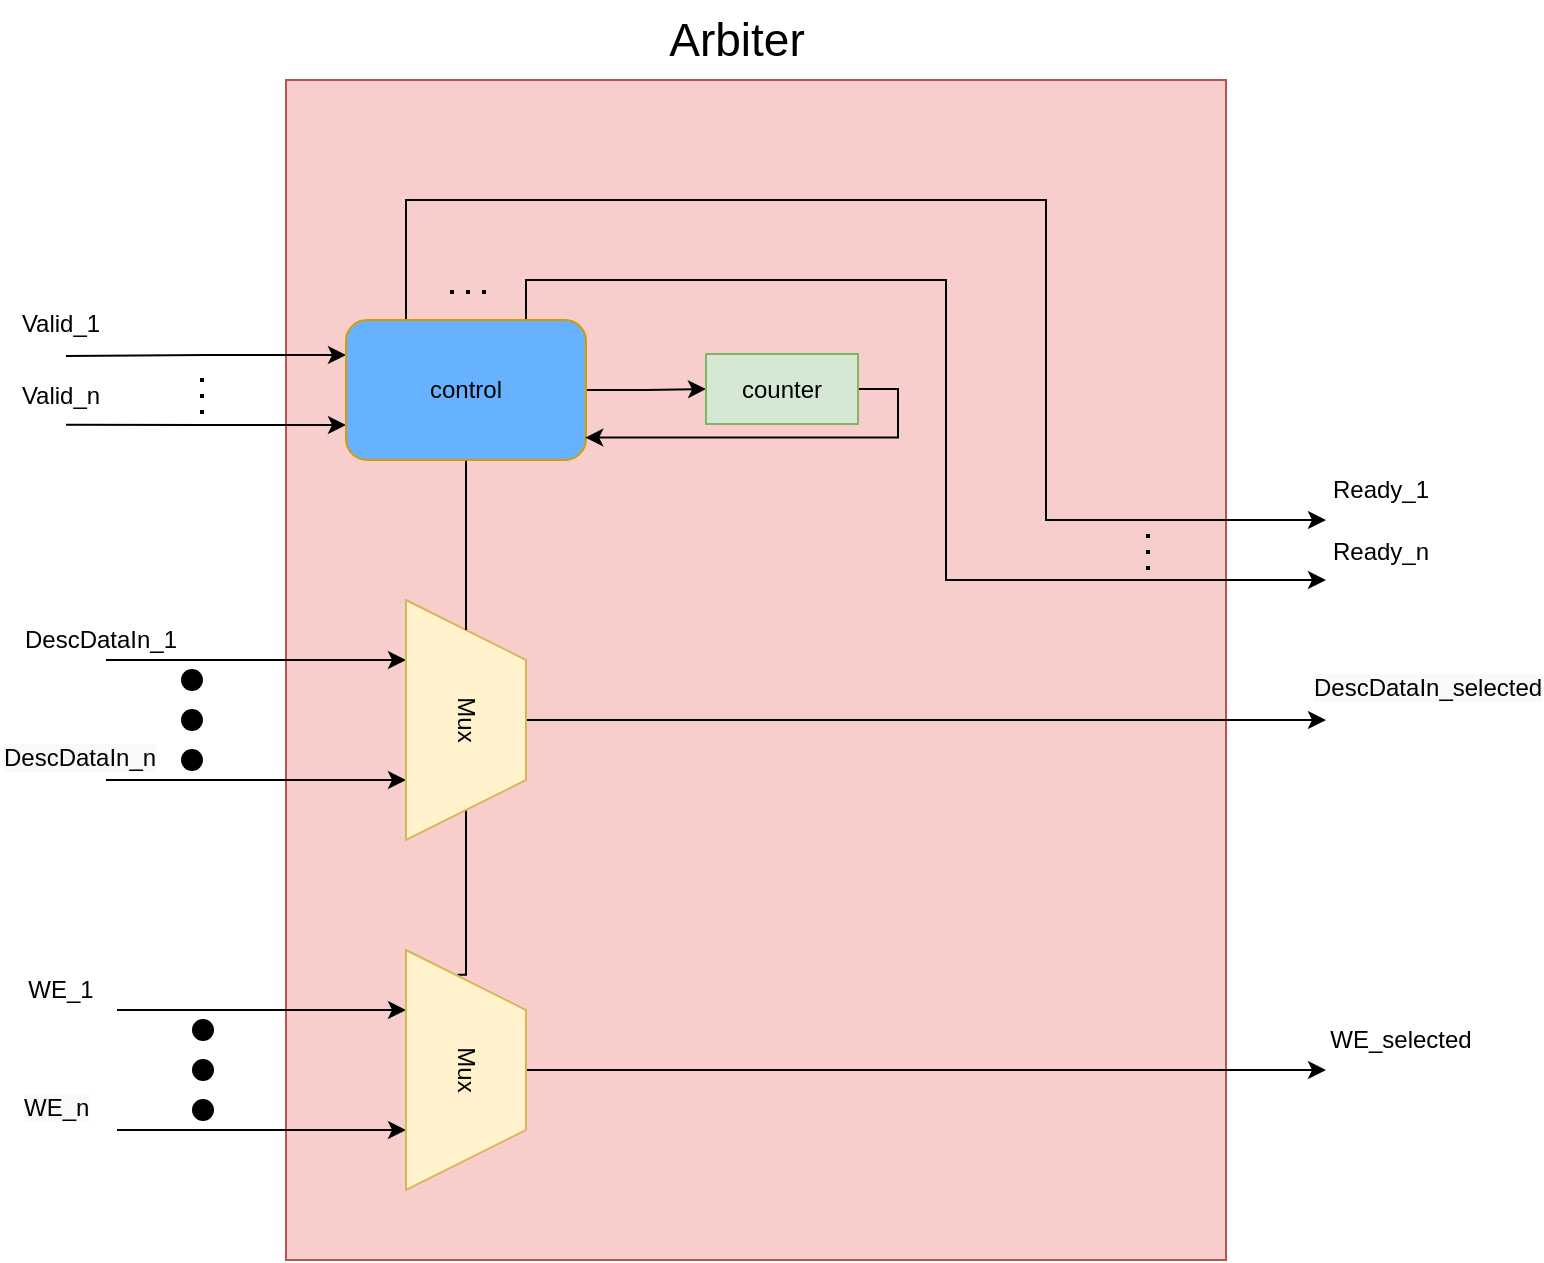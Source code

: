 <mxfile version="20.1.3" type="device"><diagram id="C70JysJiqVx3_Wv7cYMH" name="Σελίδα-1"><mxGraphModel dx="1483" dy="1916" grid="1" gridSize="10" guides="1" tooltips="1" connect="1" arrows="1" fold="1" page="1" pageScale="1" pageWidth="827" pageHeight="1169" math="0" shadow="0"><root><mxCell id="0"/><mxCell id="1" parent="0"/><mxCell id="23E6rL4zVJFlLOmHvfxI-47" value="" style="rounded=0;whiteSpace=wrap;html=1;strokeColor=#b85450;fillColor=#f8cecc;" vertex="1" parent="1"><mxGeometry x="230" y="-150" width="470" height="590" as="geometry"/></mxCell><mxCell id="23E6rL4zVJFlLOmHvfxI-48" style="edgeStyle=orthogonalEdgeStyle;rounded=0;orthogonalLoop=1;jettySize=auto;html=1;exitX=0.25;exitY=1;exitDx=0;exitDy=0;endArrow=none;endFill=0;startArrow=classic;startFill=1;" edge="1" parent="1" source="23E6rL4zVJFlLOmHvfxI-52"><mxGeometry relative="1" as="geometry"><mxPoint x="140" y="140" as="targetPoint"/></mxGeometry></mxCell><mxCell id="23E6rL4zVJFlLOmHvfxI-49" style="edgeStyle=orthogonalEdgeStyle;rounded=0;orthogonalLoop=1;jettySize=auto;html=1;exitX=0.75;exitY=1;exitDx=0;exitDy=0;endArrow=none;endFill=0;startArrow=classic;startFill=1;" edge="1" parent="1" source="23E6rL4zVJFlLOmHvfxI-52"><mxGeometry relative="1" as="geometry"><mxPoint x="140" y="200" as="targetPoint"/></mxGeometry></mxCell><mxCell id="23E6rL4zVJFlLOmHvfxI-50" style="edgeStyle=orthogonalEdgeStyle;rounded=0;orthogonalLoop=1;jettySize=auto;html=1;exitX=0.5;exitY=0;exitDx=0;exitDy=0;endArrow=classic;endFill=1;" edge="1" parent="1" source="23E6rL4zVJFlLOmHvfxI-52"><mxGeometry relative="1" as="geometry"><mxPoint x="750" y="170" as="targetPoint"/></mxGeometry></mxCell><mxCell id="23E6rL4zVJFlLOmHvfxI-51" style="edgeStyle=orthogonalEdgeStyle;rounded=0;orthogonalLoop=1;jettySize=auto;html=1;exitX=1;exitY=0.5;exitDx=0;exitDy=0;endArrow=none;endFill=0;entryX=0.103;entryY=0.57;entryDx=0;entryDy=0;entryPerimeter=0;" edge="1" parent="1" source="23E6rL4zVJFlLOmHvfxI-52" target="23E6rL4zVJFlLOmHvfxI-61"><mxGeometry relative="1" as="geometry"><Array as="points"><mxPoint x="320" y="297"/></Array></mxGeometry></mxCell><mxCell id="23E6rL4zVJFlLOmHvfxI-52" value="Mux" style="shape=trapezoid;perimeter=trapezoidPerimeter;whiteSpace=wrap;html=1;fixedSize=1;rotation=90;size=30;fillColor=#fff2cc;strokeColor=#d6b656;" vertex="1" parent="1"><mxGeometry x="260" y="140" width="120" height="60" as="geometry"/></mxCell><mxCell id="23E6rL4zVJFlLOmHvfxI-53" value="" style="ellipse;whiteSpace=wrap;html=1;aspect=fixed;strokeColor=#000000;fillColor=#000000;" vertex="1" parent="1"><mxGeometry x="178" y="145" width="10" height="10" as="geometry"/></mxCell><mxCell id="23E6rL4zVJFlLOmHvfxI-54" value="" style="ellipse;whiteSpace=wrap;html=1;aspect=fixed;strokeColor=#000000;fillColor=#000000;" vertex="1" parent="1"><mxGeometry x="178" y="165" width="10" height="10" as="geometry"/></mxCell><mxCell id="23E6rL4zVJFlLOmHvfxI-55" value="" style="ellipse;whiteSpace=wrap;html=1;aspect=fixed;strokeColor=#000000;fillColor=#000000;" vertex="1" parent="1"><mxGeometry x="178" y="185" width="10" height="10" as="geometry"/></mxCell><mxCell id="23E6rL4zVJFlLOmHvfxI-56" value="DescDataIn_1" style="text;html=1;align=center;verticalAlign=middle;resizable=0;points=[];autosize=1;strokeColor=none;fillColor=none;" vertex="1" parent="1"><mxGeometry x="87" y="115" width="100" height="30" as="geometry"/></mxCell><mxCell id="23E6rL4zVJFlLOmHvfxI-57" value="&lt;span style=&quot;color: rgb(0, 0, 0); font-family: Helvetica; font-size: 12px; font-style: normal; font-variant-ligatures: normal; font-variant-caps: normal; font-weight: 400; letter-spacing: normal; orphans: 2; text-align: center; text-indent: 0px; text-transform: none; widows: 2; word-spacing: 0px; -webkit-text-stroke-width: 0px; background-color: rgb(248, 249, 250); text-decoration-thickness: initial; text-decoration-style: initial; text-decoration-color: initial; float: none; display: inline !important;&quot;&gt;DescDataIn_n&lt;/span&gt;" style="text;whiteSpace=wrap;html=1;" vertex="1" parent="1"><mxGeometry x="87" y="175" width="100" height="40" as="geometry"/></mxCell><mxCell id="23E6rL4zVJFlLOmHvfxI-58" style="edgeStyle=orthogonalEdgeStyle;rounded=0;orthogonalLoop=1;jettySize=auto;html=1;exitX=0.25;exitY=1;exitDx=0;exitDy=0;endArrow=none;endFill=0;startArrow=classic;startFill=1;" edge="1" parent="1" source="23E6rL4zVJFlLOmHvfxI-61"><mxGeometry relative="1" as="geometry"><mxPoint x="145.5" y="315" as="targetPoint"/></mxGeometry></mxCell><mxCell id="23E6rL4zVJFlLOmHvfxI-59" style="edgeStyle=orthogonalEdgeStyle;rounded=0;orthogonalLoop=1;jettySize=auto;html=1;exitX=0.75;exitY=1;exitDx=0;exitDy=0;endArrow=none;endFill=0;startArrow=classic;startFill=1;" edge="1" parent="1" source="23E6rL4zVJFlLOmHvfxI-61"><mxGeometry relative="1" as="geometry"><mxPoint x="145.5" y="375" as="targetPoint"/></mxGeometry></mxCell><mxCell id="23E6rL4zVJFlLOmHvfxI-60" style="edgeStyle=orthogonalEdgeStyle;rounded=0;orthogonalLoop=1;jettySize=auto;html=1;exitX=0.5;exitY=0;exitDx=0;exitDy=0;endArrow=classic;endFill=1;" edge="1" parent="1" source="23E6rL4zVJFlLOmHvfxI-61"><mxGeometry relative="1" as="geometry"><mxPoint x="750" y="345" as="targetPoint"/></mxGeometry></mxCell><mxCell id="23E6rL4zVJFlLOmHvfxI-61" value="Mux" style="shape=trapezoid;perimeter=trapezoidPerimeter;whiteSpace=wrap;html=1;fixedSize=1;rotation=90;size=30;fillColor=#fff2cc;strokeColor=#d6b656;" vertex="1" parent="1"><mxGeometry x="260" y="315" width="120" height="60" as="geometry"/></mxCell><mxCell id="23E6rL4zVJFlLOmHvfxI-62" value="" style="ellipse;whiteSpace=wrap;html=1;aspect=fixed;strokeColor=#000000;fillColor=#000000;" vertex="1" parent="1"><mxGeometry x="183.5" y="320" width="10" height="10" as="geometry"/></mxCell><mxCell id="23E6rL4zVJFlLOmHvfxI-63" value="" style="ellipse;whiteSpace=wrap;html=1;aspect=fixed;strokeColor=#000000;fillColor=#000000;" vertex="1" parent="1"><mxGeometry x="183.5" y="340" width="10" height="10" as="geometry"/></mxCell><mxCell id="23E6rL4zVJFlLOmHvfxI-64" value="" style="ellipse;whiteSpace=wrap;html=1;aspect=fixed;strokeColor=#000000;fillColor=#000000;" vertex="1" parent="1"><mxGeometry x="183.5" y="360" width="10" height="10" as="geometry"/></mxCell><mxCell id="23E6rL4zVJFlLOmHvfxI-65" value="WE_1" style="text;html=1;align=center;verticalAlign=middle;resizable=0;points=[];autosize=1;strokeColor=none;fillColor=none;" vertex="1" parent="1"><mxGeometry x="87" y="290" width="60" height="30" as="geometry"/></mxCell><mxCell id="23E6rL4zVJFlLOmHvfxI-66" value="&lt;span style=&quot;color: rgb(0, 0, 0); font-family: Helvetica; font-size: 12px; font-style: normal; font-variant-ligatures: normal; font-variant-caps: normal; font-weight: 400; letter-spacing: normal; orphans: 2; text-align: center; text-indent: 0px; text-transform: none; widows: 2; word-spacing: 0px; -webkit-text-stroke-width: 0px; background-color: rgb(248, 249, 250); text-decoration-thickness: initial; text-decoration-style: initial; text-decoration-color: initial; float: none; display: inline !important;&quot;&gt;WE_n&lt;/span&gt;" style="text;whiteSpace=wrap;html=1;" vertex="1" parent="1"><mxGeometry x="97" y="350" width="42.5" height="40" as="geometry"/></mxCell><mxCell id="23E6rL4zVJFlLOmHvfxI-67" style="edgeStyle=orthogonalEdgeStyle;rounded=0;orthogonalLoop=1;jettySize=auto;html=1;exitX=0;exitY=0.25;exitDx=0;exitDy=0;endArrow=none;endFill=0;startArrow=classic;startFill=1;" edge="1" parent="1" source="23E6rL4zVJFlLOmHvfxI-73"><mxGeometry relative="1" as="geometry"><mxPoint x="120" y="-12" as="targetPoint"/><Array as="points"><mxPoint x="190" y="-12"/><mxPoint x="120" y="-12"/></Array></mxGeometry></mxCell><mxCell id="23E6rL4zVJFlLOmHvfxI-68" style="edgeStyle=orthogonalEdgeStyle;rounded=0;orthogonalLoop=1;jettySize=auto;html=1;exitX=0;exitY=0.75;exitDx=0;exitDy=0;endArrow=none;endFill=0;startArrow=classic;startFill=1;" edge="1" parent="1" source="23E6rL4zVJFlLOmHvfxI-73"><mxGeometry relative="1" as="geometry"><mxPoint x="120" y="22.414" as="targetPoint"/></mxGeometry></mxCell><mxCell id="23E6rL4zVJFlLOmHvfxI-69" style="edgeStyle=orthogonalEdgeStyle;rounded=0;orthogonalLoop=1;jettySize=auto;html=1;exitX=0.5;exitY=1;exitDx=0;exitDy=0;endArrow=none;endFill=0;" edge="1" parent="1" source="23E6rL4zVJFlLOmHvfxI-73" target="23E6rL4zVJFlLOmHvfxI-52"><mxGeometry relative="1" as="geometry"/></mxCell><mxCell id="23E6rL4zVJFlLOmHvfxI-70" style="edgeStyle=orthogonalEdgeStyle;rounded=0;orthogonalLoop=1;jettySize=auto;html=1;exitX=1;exitY=0.5;exitDx=0;exitDy=0;entryX=0;entryY=0.5;entryDx=0;entryDy=0;endArrow=classic;endFill=1;" edge="1" parent="1" source="23E6rL4zVJFlLOmHvfxI-73" target="23E6rL4zVJFlLOmHvfxI-78"><mxGeometry relative="1" as="geometry"/></mxCell><mxCell id="23E6rL4zVJFlLOmHvfxI-71" style="edgeStyle=orthogonalEdgeStyle;rounded=0;orthogonalLoop=1;jettySize=auto;html=1;exitX=0.25;exitY=0;exitDx=0;exitDy=0;endArrow=classic;endFill=1;" edge="1" parent="1" source="23E6rL4zVJFlLOmHvfxI-73"><mxGeometry relative="1" as="geometry"><mxPoint x="750" y="70.0" as="targetPoint"/><Array as="points"><mxPoint x="290" y="-90"/><mxPoint x="610" y="-90"/><mxPoint x="610" y="70"/></Array></mxGeometry></mxCell><mxCell id="23E6rL4zVJFlLOmHvfxI-72" style="edgeStyle=orthogonalEdgeStyle;rounded=0;orthogonalLoop=1;jettySize=auto;html=1;exitX=0.75;exitY=0;exitDx=0;exitDy=0;endArrow=classic;endFill=1;" edge="1" parent="1" source="23E6rL4zVJFlLOmHvfxI-73"><mxGeometry relative="1" as="geometry"><mxPoint x="750" y="100.0" as="targetPoint"/><Array as="points"><mxPoint x="350" y="-50"/><mxPoint x="560" y="-50"/><mxPoint x="560" y="100"/><mxPoint x="740" y="100"/></Array></mxGeometry></mxCell><mxCell id="23E6rL4zVJFlLOmHvfxI-73" value="control" style="rounded=1;whiteSpace=wrap;html=1;fillColor=#66B2FF;strokeColor=#d79b00;" vertex="1" parent="1"><mxGeometry x="260" y="-30" width="120" height="70" as="geometry"/></mxCell><mxCell id="23E6rL4zVJFlLOmHvfxI-74" value="" style="endArrow=none;dashed=1;html=1;dashPattern=1 3;strokeWidth=2;rounded=0;" edge="1" parent="1"><mxGeometry width="50" height="50" relative="1" as="geometry"><mxPoint x="188.0" y="17" as="sourcePoint"/><mxPoint x="188.0" y="-3" as="targetPoint"/></mxGeometry></mxCell><mxCell id="23E6rL4zVJFlLOmHvfxI-75" value="Valid_1" style="text;html=1;align=center;verticalAlign=middle;resizable=0;points=[];autosize=1;strokeColor=none;fillColor=none;" vertex="1" parent="1"><mxGeometry x="87" y="-43" width="60" height="30" as="geometry"/></mxCell><mxCell id="23E6rL4zVJFlLOmHvfxI-76" value="Valid_n" style="text;html=1;align=center;verticalAlign=middle;resizable=0;points=[];autosize=1;strokeColor=none;fillColor=none;" vertex="1" parent="1"><mxGeometry x="87" y="-7" width="60" height="30" as="geometry"/></mxCell><mxCell id="23E6rL4zVJFlLOmHvfxI-77" style="edgeStyle=orthogonalEdgeStyle;rounded=0;orthogonalLoop=1;jettySize=auto;html=1;exitX=1;exitY=0.5;exitDx=0;exitDy=0;entryX=0.997;entryY=0.84;entryDx=0;entryDy=0;entryPerimeter=0;endArrow=classic;endFill=1;" edge="1" parent="1" source="23E6rL4zVJFlLOmHvfxI-78" target="23E6rL4zVJFlLOmHvfxI-73"><mxGeometry relative="1" as="geometry"><Array as="points"><mxPoint x="536" y="5"/><mxPoint x="536" y="29"/></Array></mxGeometry></mxCell><mxCell id="23E6rL4zVJFlLOmHvfxI-78" value="counter" style="rounded=0;whiteSpace=wrap;html=1;fillColor=#d5e8d4;strokeColor=#82b366;" vertex="1" parent="1"><mxGeometry x="440" y="-13" width="76" height="35" as="geometry"/></mxCell><mxCell id="23E6rL4zVJFlLOmHvfxI-79" value="" style="endArrow=none;dashed=1;html=1;dashPattern=1 3;strokeWidth=2;rounded=0;" edge="1" parent="1"><mxGeometry width="50" height="50" relative="1" as="geometry"><mxPoint x="312.0" y="-44" as="sourcePoint"/><mxPoint x="332.0" y="-44" as="targetPoint"/></mxGeometry></mxCell><mxCell id="23E6rL4zVJFlLOmHvfxI-80" value="" style="endArrow=none;dashed=1;html=1;dashPattern=1 3;strokeWidth=2;rounded=0;" edge="1" parent="1"><mxGeometry width="50" height="50" relative="1" as="geometry"><mxPoint x="661" y="95.0" as="sourcePoint"/><mxPoint x="661" y="75.0" as="targetPoint"/></mxGeometry></mxCell><mxCell id="23E6rL4zVJFlLOmHvfxI-81" value="Ready_1" style="text;html=1;align=center;verticalAlign=middle;resizable=0;points=[];autosize=1;strokeColor=none;fillColor=none;" vertex="1" parent="1"><mxGeometry x="742" y="40" width="70" height="30" as="geometry"/></mxCell><mxCell id="23E6rL4zVJFlLOmHvfxI-82" value="Ready_n" style="text;html=1;align=center;verticalAlign=middle;resizable=0;points=[];autosize=1;strokeColor=none;fillColor=none;" vertex="1" parent="1"><mxGeometry x="742" y="71" width="70" height="30" as="geometry"/></mxCell><mxCell id="23E6rL4zVJFlLOmHvfxI-83" value="&lt;span style=&quot;color: rgb(0, 0, 0); font-family: Helvetica; font-size: 12px; font-style: normal; font-variant-ligatures: normal; font-variant-caps: normal; font-weight: 400; letter-spacing: normal; orphans: 2; text-align: center; text-indent: 0px; text-transform: none; widows: 2; word-spacing: 0px; -webkit-text-stroke-width: 0px; background-color: rgb(248, 249, 250); text-decoration-thickness: initial; text-decoration-style: initial; text-decoration-color: initial; float: none; display: inline !important;&quot;&gt;DescDataIn_selected&lt;/span&gt;" style="text;whiteSpace=wrap;html=1;" vertex="1" parent="1"><mxGeometry x="742" y="140" width="110" height="40" as="geometry"/></mxCell><mxCell id="23E6rL4zVJFlLOmHvfxI-84" value="&lt;span style=&quot;&quot;&gt;WE_selected&lt;/span&gt;" style="text;html=1;align=center;verticalAlign=middle;resizable=0;points=[];autosize=1;strokeColor=none;fillColor=none;" vertex="1" parent="1"><mxGeometry x="742" y="315" width="90" height="30" as="geometry"/></mxCell><mxCell id="23E6rL4zVJFlLOmHvfxI-85" value="&lt;font style=&quot;font-size: 23px;&quot;&gt;Arbiter&lt;/font&gt;" style="text;html=1;align=center;verticalAlign=middle;resizable=0;points=[];autosize=1;strokeColor=none;fillColor=none;" vertex="1" parent="1"><mxGeometry x="410" y="-190" width="90" height="40" as="geometry"/></mxCell></root></mxGraphModel></diagram></mxfile>